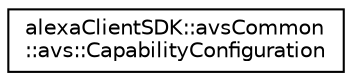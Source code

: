 digraph "Graphical Class Hierarchy"
{
 // LATEX_PDF_SIZE
  edge [fontname="Helvetica",fontsize="10",labelfontname="Helvetica",labelfontsize="10"];
  node [fontname="Helvetica",fontsize="10",shape=record];
  rankdir="LR";
  Node0 [label="alexaClientSDK::avsCommon\l::avs::CapabilityConfiguration",height=0.2,width=0.4,color="black", fillcolor="white", style="filled",URL="$structalexa_client_s_d_k_1_1avs_common_1_1avs_1_1_capability_configuration.html",tooltip=" "];
}
